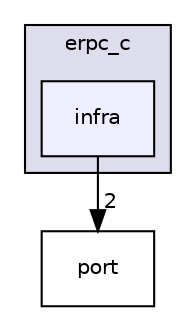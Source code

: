 digraph "infra" {
  compound=true
  node [ fontsize="10", fontname="Helvetica"];
  edge [ labelfontsize="10", labelfontname="Helvetica"];
  subgraph clusterdir_ecce72d14eab190b8175cc3cd0696eeb {
    graph [ bgcolor="#ddddee", pencolor="black", label="erpc_c" fontname="Helvetica", fontsize="10", URL="dir_ecce72d14eab190b8175cc3cd0696eeb.html"]
  dir_4c1986dc9092ab2d1c997193a3634562 [shape=box, label="infra", style="filled", fillcolor="#eeeeff", pencolor="black", URL="dir_4c1986dc9092ab2d1c997193a3634562.html"];
  }
  dir_62e9b24ece508051f26d84717c79c815 [shape=box label="port" URL="dir_62e9b24ece508051f26d84717c79c815.html"];
  dir_4c1986dc9092ab2d1c997193a3634562->dir_62e9b24ece508051f26d84717c79c815 [headlabel="2", labeldistance=1.5 headhref="dir_000001_000005.html"];
}
